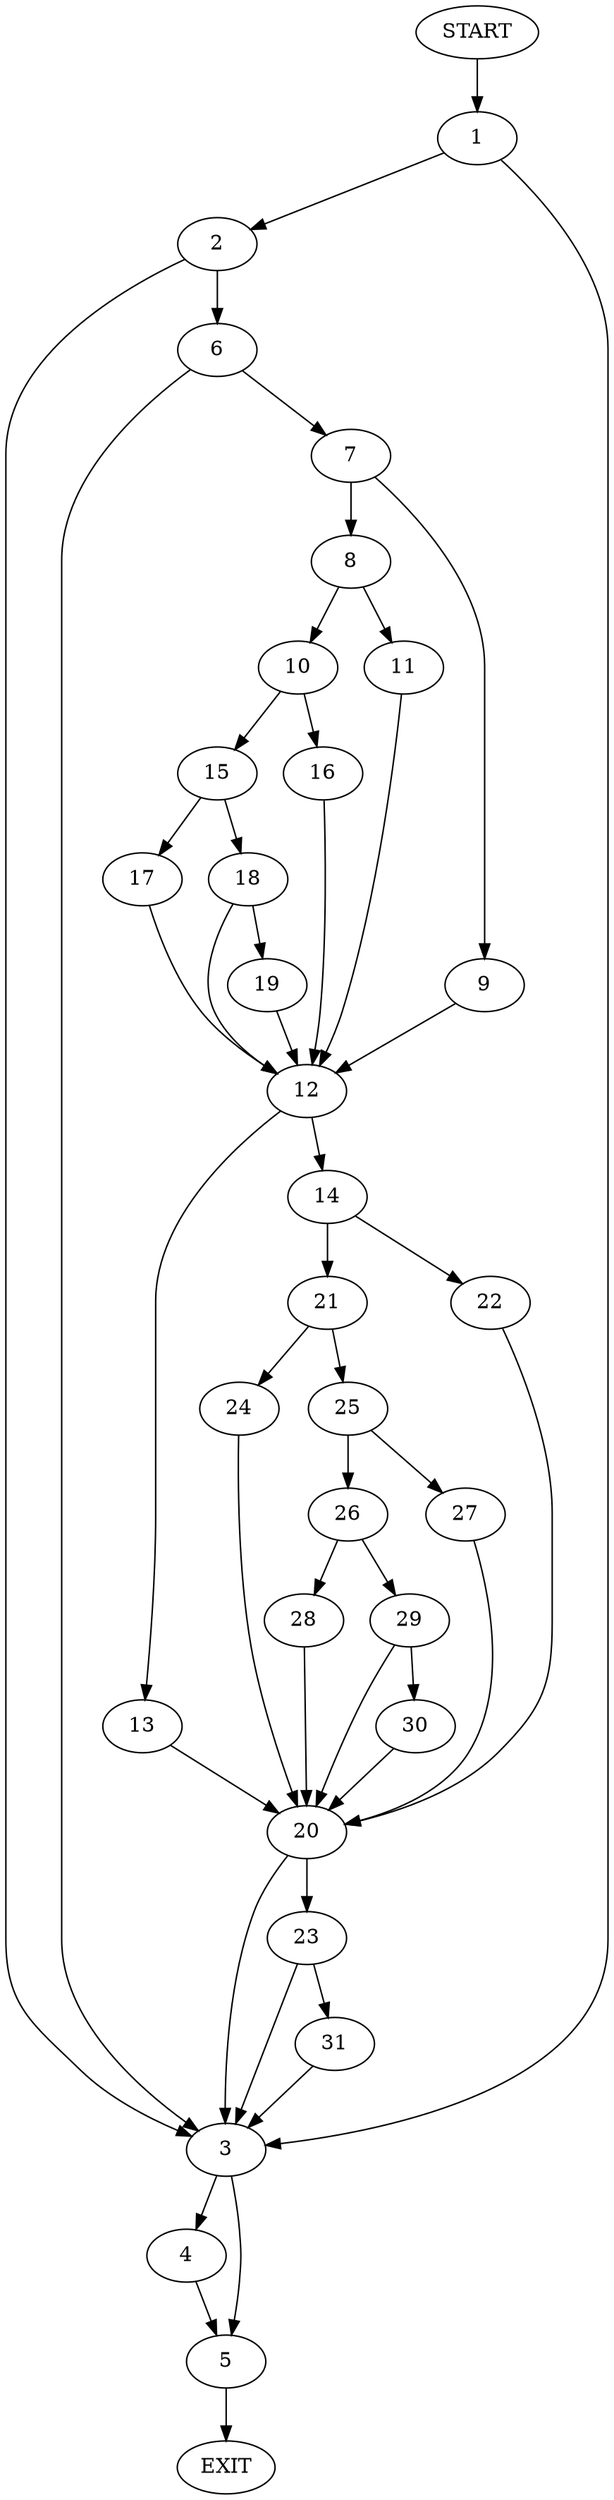 digraph {
0 [label="START"]
32 [label="EXIT"]
0 -> 1
1 -> 2
1 -> 3
3 -> 4
3 -> 5
2 -> 6
2 -> 3
6 -> 7
6 -> 3
7 -> 8
7 -> 9
8 -> 10
8 -> 11
9 -> 12
12 -> 13
12 -> 14
10 -> 15
10 -> 16
11 -> 12
16 -> 12
15 -> 17
15 -> 18
17 -> 12
18 -> 12
18 -> 19
19 -> 12
13 -> 20
14 -> 21
14 -> 22
20 -> 23
20 -> 3
22 -> 20
21 -> 24
21 -> 25
24 -> 20
25 -> 26
25 -> 27
26 -> 28
26 -> 29
27 -> 20
28 -> 20
29 -> 30
29 -> 20
30 -> 20
23 -> 31
23 -> 3
31 -> 3
4 -> 5
5 -> 32
}
